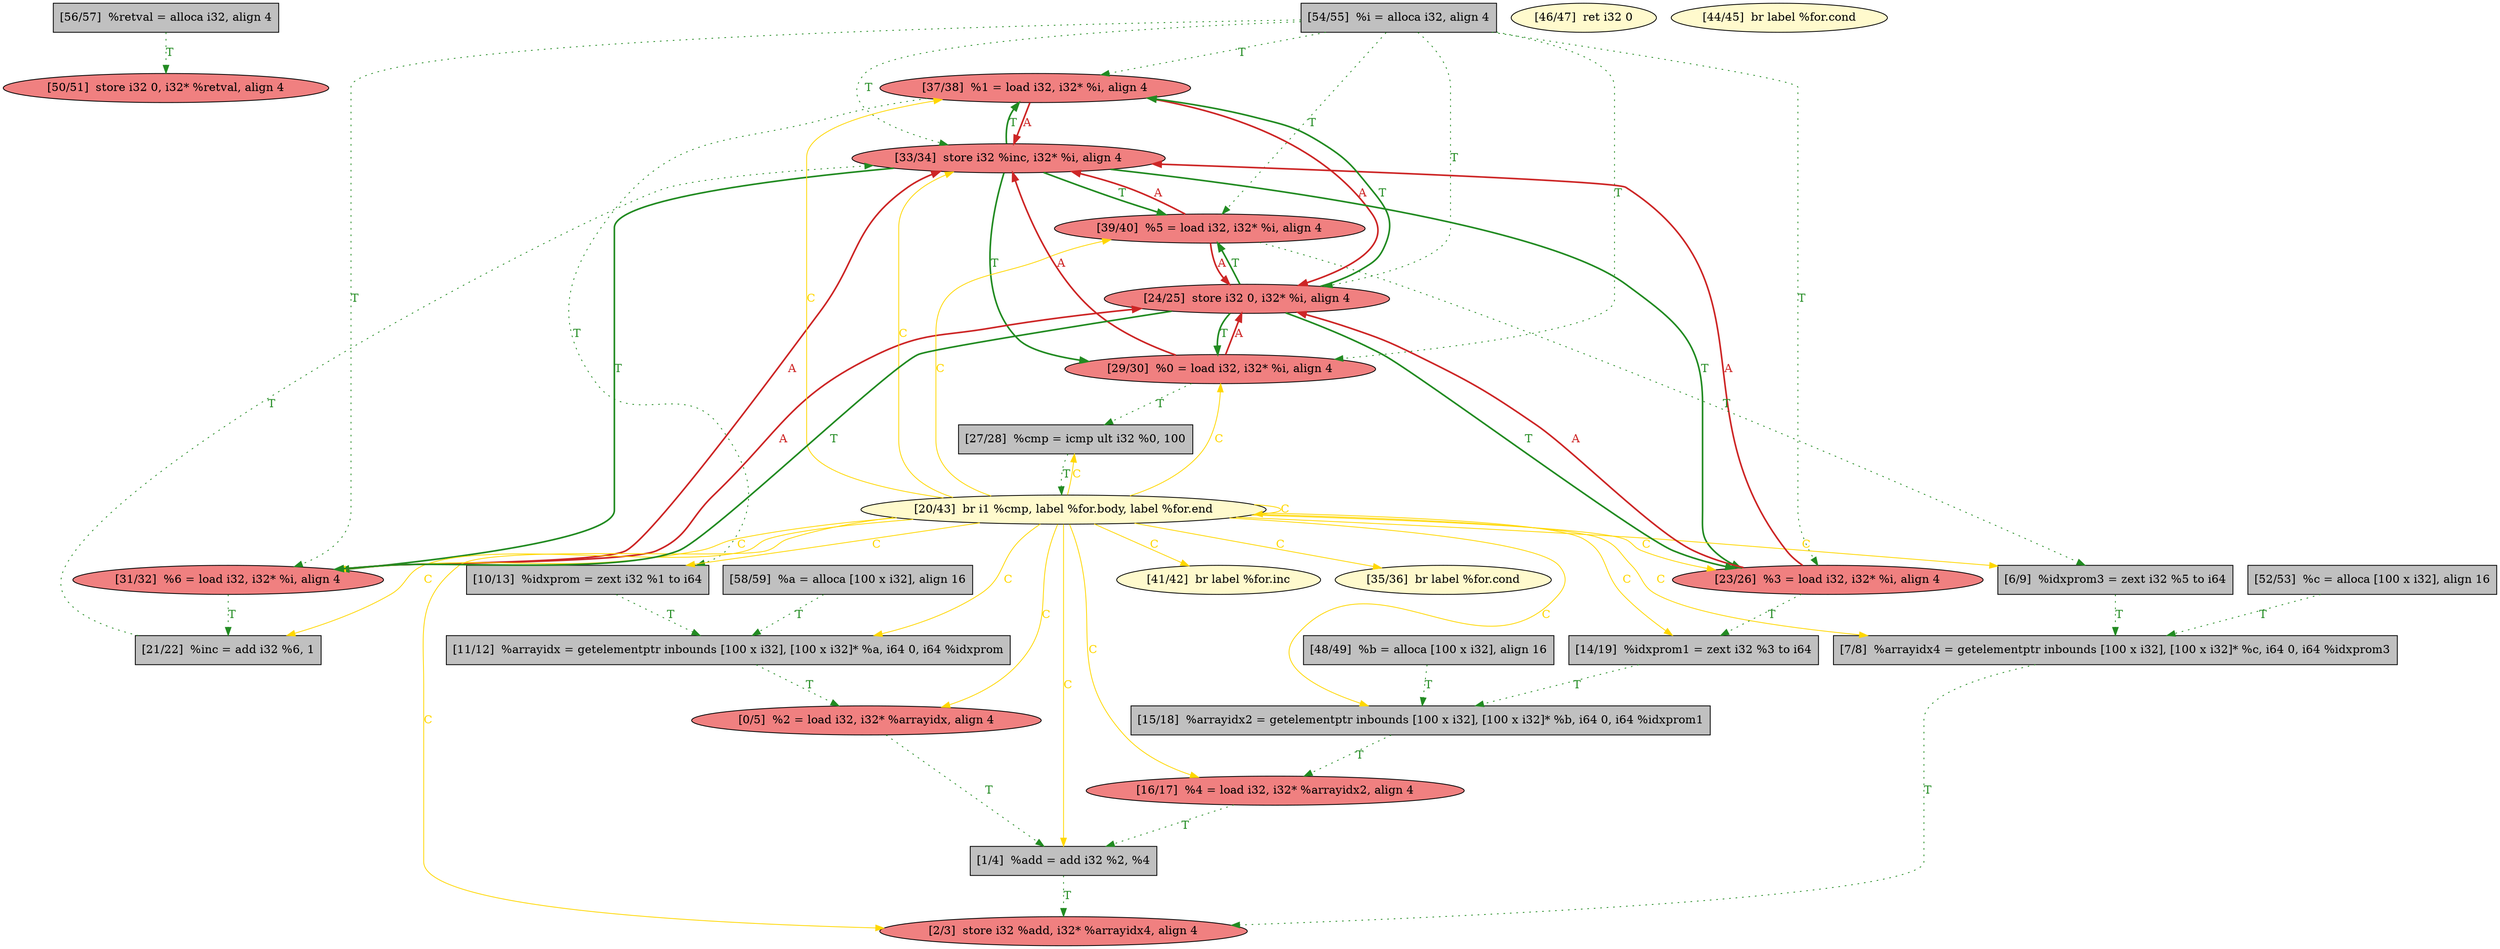 
digraph G {


node58 [fillcolor=grey,label="[56/57]  %retval = alloca i32, align 4",shape=rectangle,style=filled ]
node57 [fillcolor=grey,label="[54/55]  %i = alloca i32, align 4",shape=rectangle,style=filled ]
node56 [fillcolor=grey,label="[11/12]  %arrayidx = getelementptr inbounds [100 x i32], [100 x i32]* %a, i64 0, i64 %idxprom",shape=rectangle,style=filled ]
node59 [fillcolor=grey,label="[58/59]  %a = alloca [100 x i32], align 16",shape=rectangle,style=filled ]
node53 [fillcolor=lightcoral,label="[37/38]  %1 = load i32, i32* %i, align 4",shape=ellipse,style=filled ]
node52 [fillcolor=grey,label="[48/49]  %b = alloca [100 x i32], align 16",shape=rectangle,style=filled ]
node51 [fillcolor=lightcoral,label="[16/17]  %4 = load i32, i32* %arrayidx2, align 4",shape=ellipse,style=filled ]
node48 [fillcolor=lightcoral,label="[33/34]  store i32 %inc, i32* %i, align 4",shape=ellipse,style=filled ]
node47 [fillcolor=lemonchiffon,label="[46/47]  ret i32 0",shape=ellipse,style=filled ]
node55 [fillcolor=grey,label="[52/53]  %c = alloca [100 x i32], align 16",shape=rectangle,style=filled ]
node46 [fillcolor=lemonchiffon,label="[41/42]  br label %for.inc",shape=ellipse,style=filled ]
node49 [fillcolor=grey,label="[15/18]  %arrayidx2 = getelementptr inbounds [100 x i32], [100 x i32]* %b, i64 0, i64 %idxprom1",shape=rectangle,style=filled ]
node35 [fillcolor=grey,label="[1/4]  %add = add i32 %2, %4",shape=rectangle,style=filled ]
node45 [fillcolor=lemonchiffon,label="[35/36]  br label %for.cond",shape=ellipse,style=filled ]
node50 [fillcolor=lightcoral,label="[31/32]  %6 = load i32, i32* %i, align 4",shape=ellipse,style=filled ]
node34 [fillcolor=lemonchiffon,label="[20/43]  br i1 %cmp, label %for.body, label %for.end",shape=ellipse,style=filled ]
node33 [fillcolor=grey,label="[14/19]  %idxprom1 = zext i32 %3 to i64",shape=rectangle,style=filled ]
node54 [fillcolor=lightcoral,label="[50/51]  store i32 0, i32* %retval, align 4",shape=ellipse,style=filled ]
node40 [fillcolor=lemonchiffon,label="[44/45]  br label %for.cond",shape=ellipse,style=filled ]
node32 [fillcolor=grey,label="[10/13]  %idxprom = zext i32 %1 to i64",shape=rectangle,style=filled ]
node30 [fillcolor=lightcoral,label="[0/5]  %2 = load i32, i32* %arrayidx, align 4",shape=ellipse,style=filled ]
node38 [fillcolor=grey,label="[27/28]  %cmp = icmp ult i32 %0, 100",shape=rectangle,style=filled ]
node36 [fillcolor=lightcoral,label="[23/26]  %3 = load i32, i32* %i, align 4",shape=ellipse,style=filled ]
node31 [fillcolor=grey,label="[6/9]  %idxprom3 = zext i32 %5 to i64",shape=rectangle,style=filled ]
node39 [fillcolor=lightcoral,label="[29/30]  %0 = load i32, i32* %i, align 4",shape=ellipse,style=filled ]
node44 [fillcolor=lightcoral,label="[2/3]  store i32 %add, i32* %arrayidx4, align 4",shape=ellipse,style=filled ]
node37 [fillcolor=grey,label="[7/8]  %arrayidx4 = getelementptr inbounds [100 x i32], [100 x i32]* %c, i64 0, i64 %idxprom3",shape=rectangle,style=filled ]
node41 [fillcolor=lightcoral,label="[39/40]  %5 = load i32, i32* %i, align 4",shape=ellipse,style=filled ]
node43 [fillcolor=grey,label="[21/22]  %inc = add i32 %6, 1",shape=rectangle,style=filled ]
node42 [fillcolor=lightcoral,label="[24/25]  store i32 0, i32* %i, align 4",shape=ellipse,style=filled ]

node39->node42 [style=solid,color=firebrick3,label="A",penwidth=2.0,fontcolor=firebrick3 ]
node42->node50 [style=solid,color=forestgreen,label="T",penwidth=2.0,fontcolor=forestgreen ]
node51->node35 [style=dotted,color=forestgreen,label="T",penwidth=1.0,fontcolor=forestgreen ]
node32->node56 [style=dotted,color=forestgreen,label="T",penwidth=1.0,fontcolor=forestgreen ]
node34->node53 [color=gold,label="C",fontcolor=gold ]
node41->node42 [style=solid,color=firebrick3,label="A",penwidth=2.0,fontcolor=firebrick3 ]
node34->node46 [color=gold,label="C",fontcolor=gold ]
node57->node39 [style=dotted,color=forestgreen,label="T",penwidth=1.0,fontcolor=forestgreen ]
node34->node43 [color=gold,label="C",fontcolor=gold ]
node34->node49 [color=gold,label="C",fontcolor=gold ]
node57->node36 [style=dotted,color=forestgreen,label="T",penwidth=1.0,fontcolor=forestgreen ]
node57->node41 [style=dotted,color=forestgreen,label="T",penwidth=1.0,fontcolor=forestgreen ]
node31->node37 [style=dotted,color=forestgreen,label="T",penwidth=1.0,fontcolor=forestgreen ]
node38->node34 [style=dotted,color=forestgreen,label="T",penwidth=1.0,fontcolor=forestgreen ]
node43->node48 [style=dotted,color=forestgreen,label="T",penwidth=1.0,fontcolor=forestgreen ]
node50->node42 [style=solid,color=firebrick3,label="A",penwidth=2.0,fontcolor=firebrick3 ]
node36->node33 [style=dotted,color=forestgreen,label="T",penwidth=1.0,fontcolor=forestgreen ]
node33->node49 [style=dotted,color=forestgreen,label="T",penwidth=1.0,fontcolor=forestgreen ]
node56->node30 [style=dotted,color=forestgreen,label="T",penwidth=1.0,fontcolor=forestgreen ]
node34->node50 [color=gold,label="C",fontcolor=gold ]
node42->node41 [style=solid,color=forestgreen,label="T",penwidth=2.0,fontcolor=forestgreen ]
node48->node41 [style=solid,color=forestgreen,label="T",penwidth=2.0,fontcolor=forestgreen ]
node34->node37 [color=gold,label="C",fontcolor=gold ]
node57->node50 [style=dotted,color=forestgreen,label="T",penwidth=1.0,fontcolor=forestgreen ]
node39->node38 [style=dotted,color=forestgreen,label="T",penwidth=1.0,fontcolor=forestgreen ]
node34->node30 [color=gold,label="C",fontcolor=gold ]
node50->node43 [style=dotted,color=forestgreen,label="T",penwidth=1.0,fontcolor=forestgreen ]
node50->node48 [style=solid,color=firebrick3,label="A",penwidth=2.0,fontcolor=firebrick3 ]
node41->node48 [style=solid,color=firebrick3,label="A",penwidth=2.0,fontcolor=firebrick3 ]
node41->node31 [style=dotted,color=forestgreen,label="T",penwidth=1.0,fontcolor=forestgreen ]
node48->node50 [style=solid,color=forestgreen,label="T",penwidth=2.0,fontcolor=forestgreen ]
node42->node36 [style=solid,color=forestgreen,label="T",penwidth=2.0,fontcolor=forestgreen ]
node34->node44 [color=gold,label="C",fontcolor=gold ]
node34->node36 [color=gold,label="C",fontcolor=gold ]
node34->node45 [color=gold,label="C",fontcolor=gold ]
node34->node56 [color=gold,label="C",fontcolor=gold ]
node34->node48 [color=gold,label="C",fontcolor=gold ]
node34->node35 [color=gold,label="C",fontcolor=gold ]
node34->node51 [color=gold,label="C",fontcolor=gold ]
node42->node39 [style=solid,color=forestgreen,label="T",penwidth=2.0,fontcolor=forestgreen ]
node34->node33 [color=gold,label="C",fontcolor=gold ]
node34->node34 [color=gold,label="C",fontcolor=gold ]
node48->node36 [style=solid,color=forestgreen,label="T",penwidth=2.0,fontcolor=forestgreen ]
node59->node56 [style=dotted,color=forestgreen,label="T",penwidth=1.0,fontcolor=forestgreen ]
node53->node42 [style=solid,color=firebrick3,label="A",penwidth=2.0,fontcolor=firebrick3 ]
node34->node31 [color=gold,label="C",fontcolor=gold ]
node48->node53 [style=solid,color=forestgreen,label="T",penwidth=2.0,fontcolor=forestgreen ]
node55->node37 [style=dotted,color=forestgreen,label="T",penwidth=1.0,fontcolor=forestgreen ]
node57->node48 [style=dotted,color=forestgreen,label="T",penwidth=1.0,fontcolor=forestgreen ]
node30->node35 [style=dotted,color=forestgreen,label="T",penwidth=1.0,fontcolor=forestgreen ]
node36->node42 [style=solid,color=firebrick3,label="A",penwidth=2.0,fontcolor=firebrick3 ]
node34->node38 [color=gold,label="C",fontcolor=gold ]
node36->node48 [style=solid,color=firebrick3,label="A",penwidth=2.0,fontcolor=firebrick3 ]
node48->node39 [style=solid,color=forestgreen,label="T",penwidth=2.0,fontcolor=forestgreen ]
node39->node48 [style=solid,color=firebrick3,label="A",penwidth=2.0,fontcolor=firebrick3 ]
node42->node53 [style=solid,color=forestgreen,label="T",penwidth=2.0,fontcolor=forestgreen ]
node34->node32 [color=gold,label="C",fontcolor=gold ]
node53->node48 [style=solid,color=firebrick3,label="A",penwidth=2.0,fontcolor=firebrick3 ]
node52->node49 [style=dotted,color=forestgreen,label="T",penwidth=1.0,fontcolor=forestgreen ]
node53->node32 [style=dotted,color=forestgreen,label="T",penwidth=1.0,fontcolor=forestgreen ]
node35->node44 [style=dotted,color=forestgreen,label="T",penwidth=1.0,fontcolor=forestgreen ]
node58->node54 [style=dotted,color=forestgreen,label="T",penwidth=1.0,fontcolor=forestgreen ]
node57->node42 [style=dotted,color=forestgreen,label="T",penwidth=1.0,fontcolor=forestgreen ]
node34->node39 [color=gold,label="C",fontcolor=gold ]
node34->node41 [color=gold,label="C",fontcolor=gold ]
node37->node44 [style=dotted,color=forestgreen,label="T",penwidth=1.0,fontcolor=forestgreen ]
node57->node53 [style=dotted,color=forestgreen,label="T",penwidth=1.0,fontcolor=forestgreen ]
node49->node51 [style=dotted,color=forestgreen,label="T",penwidth=1.0,fontcolor=forestgreen ]


}

